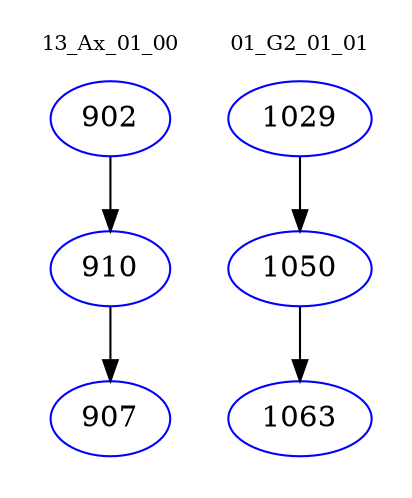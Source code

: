 digraph{
subgraph cluster_0 {
color = white
label = "13_Ax_01_00";
fontsize=10;
T0_902 [label="902", color="blue"]
T0_902 -> T0_910 [color="black"]
T0_910 [label="910", color="blue"]
T0_910 -> T0_907 [color="black"]
T0_907 [label="907", color="blue"]
}
subgraph cluster_1 {
color = white
label = "01_G2_01_01";
fontsize=10;
T1_1029 [label="1029", color="blue"]
T1_1029 -> T1_1050 [color="black"]
T1_1050 [label="1050", color="blue"]
T1_1050 -> T1_1063 [color="black"]
T1_1063 [label="1063", color="blue"]
}
}
